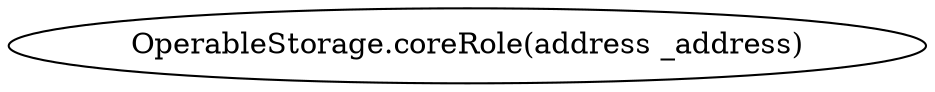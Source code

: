 digraph "" {
	graph [bb="0,0,369.55,36"];
	node [label="\N"];
	"OperableStorage.coreRole(address _address)"	 [height=0.5,
		pos="184.78,18",
		width=5.1327];
}
digraph "" {
	graph [bb="0,0,369.55,36"];
	node [label="\N"];
	"OperableStorage.coreRole(address _address)"	 [height=0.5,
		pos="184.78,18",
		width=5.1327];
}
digraph "" {
	graph [bb="0,0,369.55,36"];
	node [label="\N"];
	"OperableStorage.coreRole(address _address)"	 [height=0.5,
		pos="184.78,18",
		width=5.1327];
}
digraph "" {
	graph [bb="0,0,369.55,36"];
	node [label="\N"];
	"OperableStorage.coreRole(address _address)"	 [height=0.5,
		pos="184.78,18",
		width=5.1327];
}
digraph "" {
	graph [bb="0,0,369.55,36"];
	node [label="\N"];
	"OperableStorage.coreRole(address _address)"	 [height=0.5,
		pos="184.78,18",
		width=5.1327];
}
